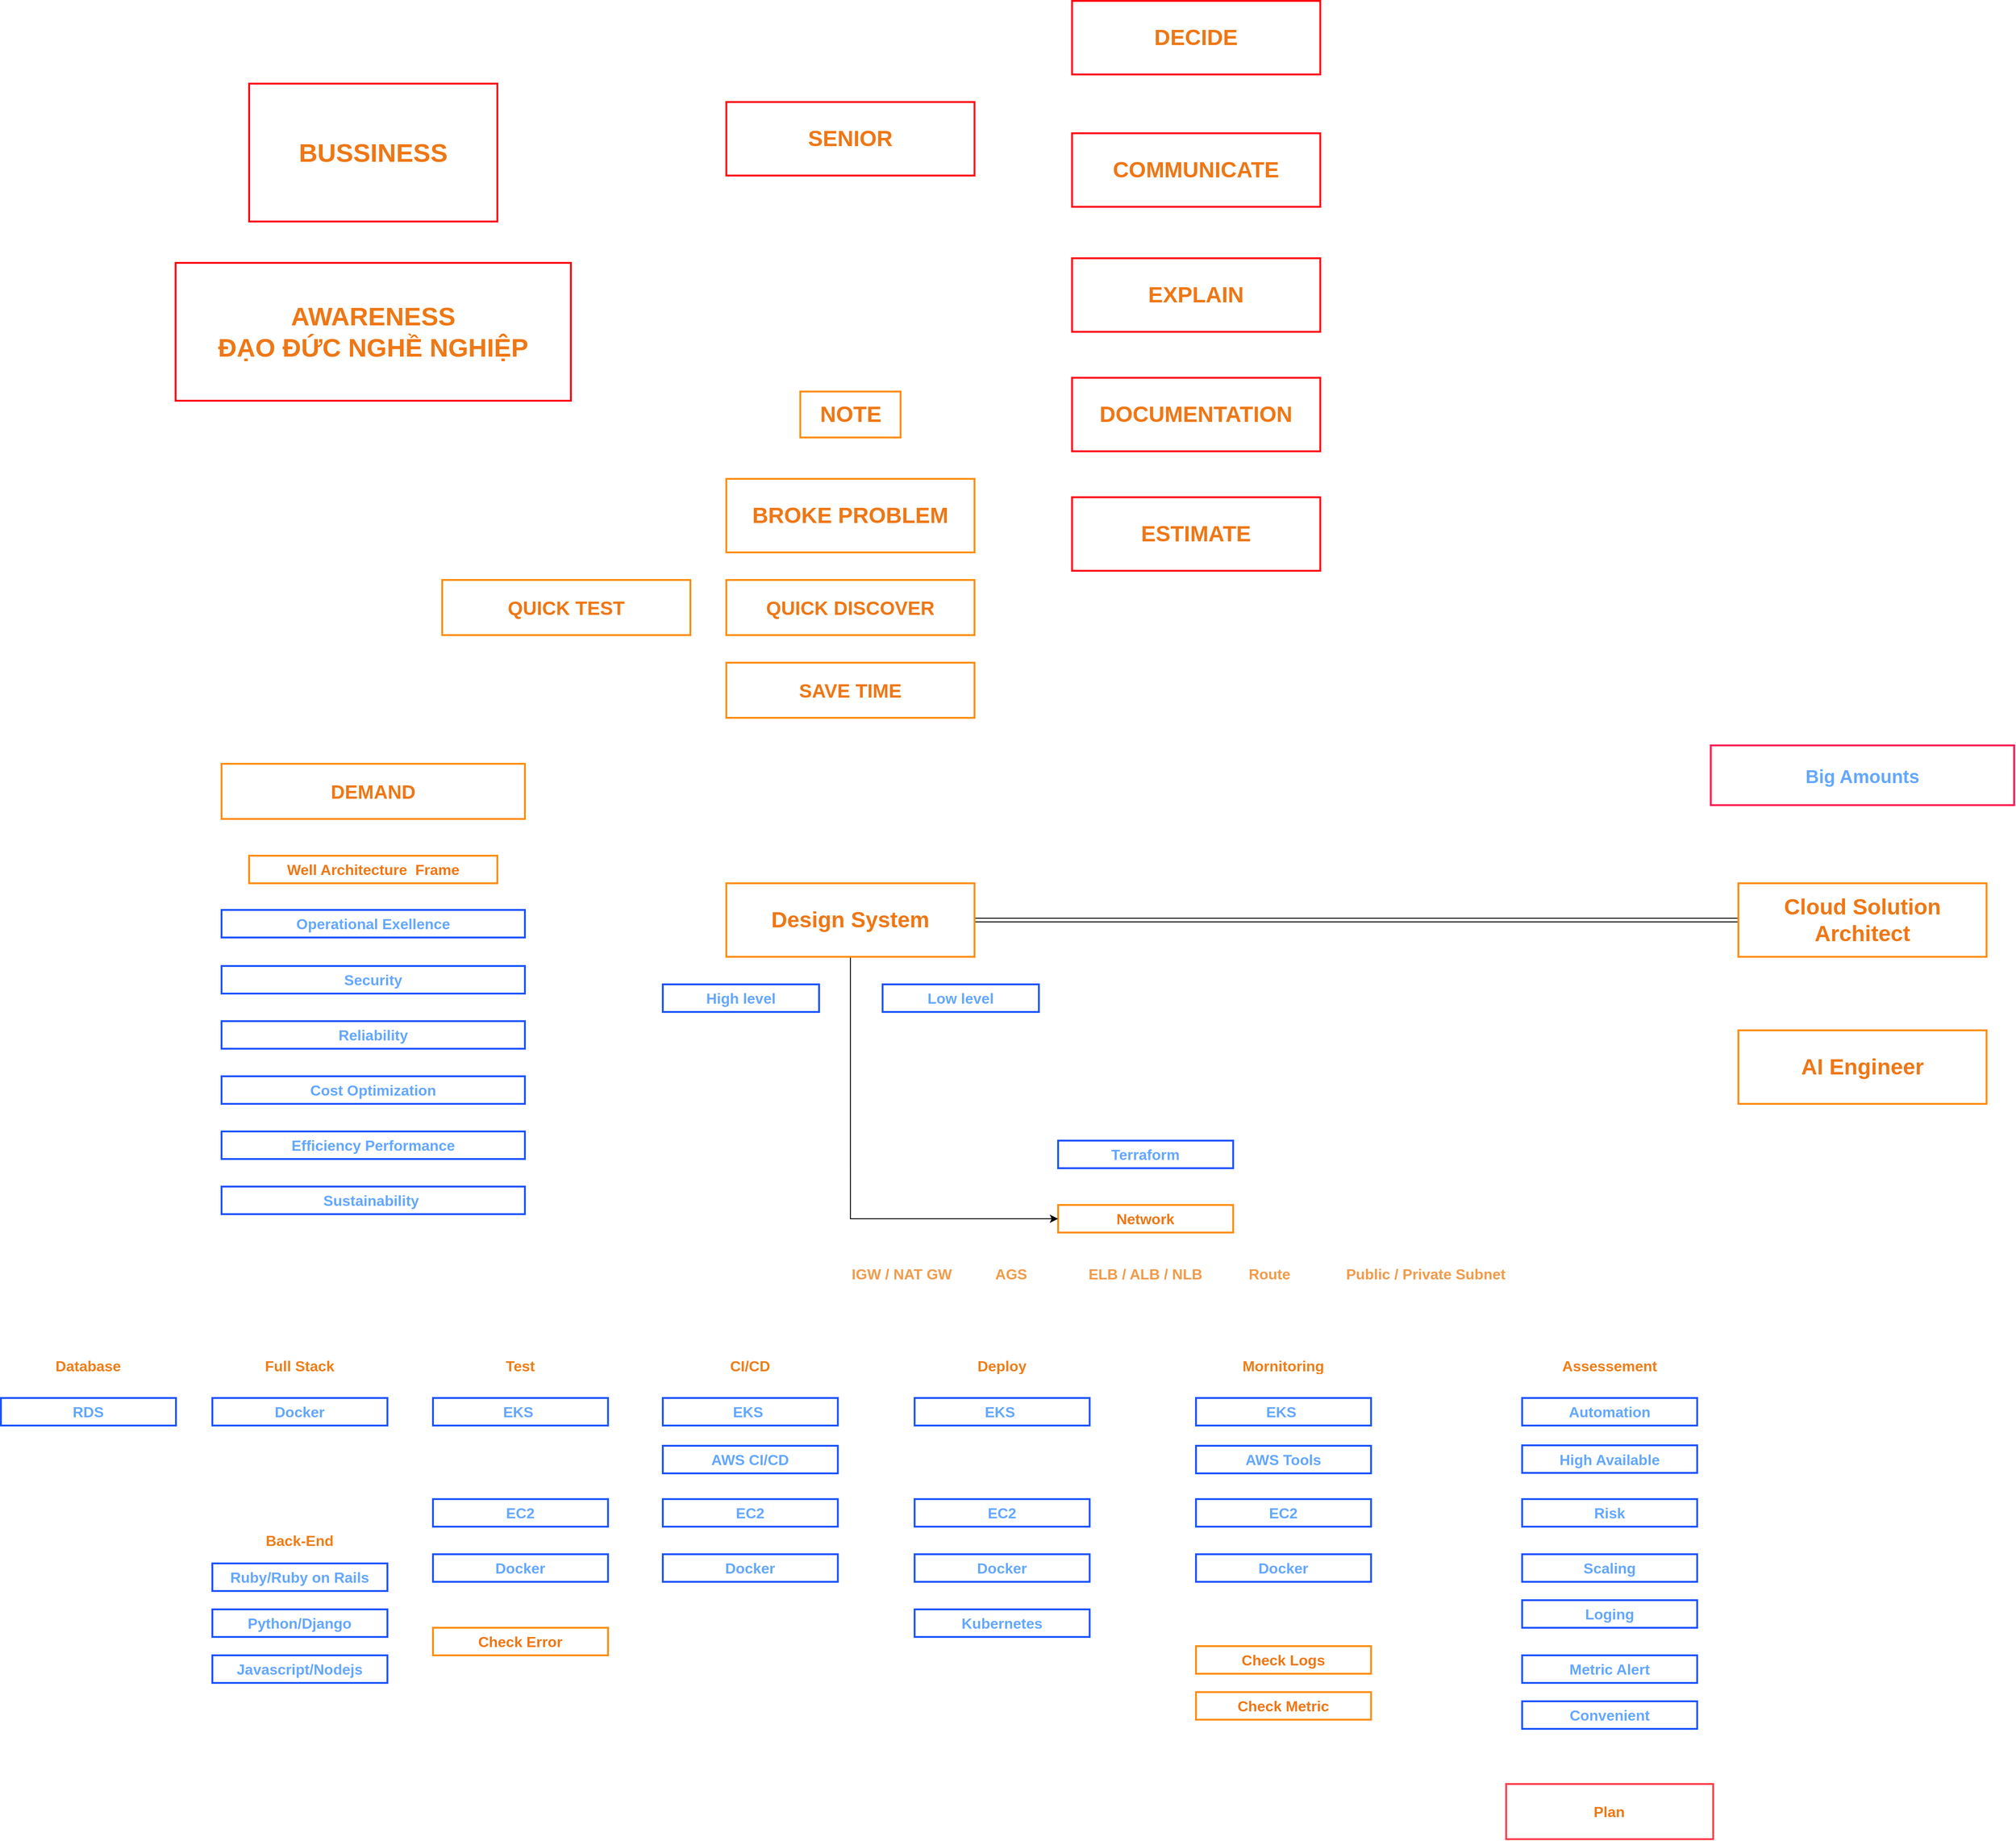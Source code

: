<mxfile version="24.7.17" pages="2">
  <diagram name="Trang-1" id="ujEET1riT07Mne3FGxFI">
    <mxGraphModel dx="6007" dy="4329" grid="1" gridSize="10" guides="1" tooltips="1" connect="1" arrows="1" fold="1" page="1" pageScale="1" pageWidth="827" pageHeight="583" math="0" shadow="0">
      <root>
        <mxCell id="0" />
        <mxCell id="1" parent="0" />
        <mxCell id="cPMbkRboFeWKnEb1X97w-1" value="EKS&amp;nbsp;" style="text;html=1;strokeColor=#1a53ff;fillColor=none;align=center;verticalAlign=middle;whiteSpace=wrap;rounded=0;fontSize=16;fontStyle=1;fontColor=#64a7ff;strokeWidth=2;" parent="1" vertex="1">
          <mxGeometry x="203.89" y="210" width="190.41" height="30" as="geometry" />
        </mxCell>
        <mxCell id="cPMbkRboFeWKnEb1X97w-2" value="Deploy" style="text;html=1;strokeColor=none;fillColor=none;align=center;verticalAlign=middle;whiteSpace=wrap;rounded=0;fontSize=16;fontStyle=1;fontColor=#ed7100;opacity=80;textOpacity=90;" parent="1" vertex="1">
          <mxGeometry x="259.09" y="160" width="80" height="30" as="geometry" />
        </mxCell>
        <mxCell id="cPMbkRboFeWKnEb1X97w-4" value="EC2" style="text;html=1;strokeColor=#1a53ff;fillColor=none;align=center;verticalAlign=middle;whiteSpace=wrap;rounded=0;fontSize=16;fontStyle=1;fontColor=#64a7ff;strokeWidth=2;" parent="1" vertex="1">
          <mxGeometry x="203.89" y="320" width="190.41" height="30" as="geometry" />
        </mxCell>
        <mxCell id="cPMbkRboFeWKnEb1X97w-5" value="Kubernetes" style="text;html=1;strokeColor=#1a53ff;fillColor=none;align=center;verticalAlign=middle;whiteSpace=wrap;rounded=0;fontSize=16;fontStyle=1;fontColor=#64a7ff;strokeWidth=2;" parent="1" vertex="1">
          <mxGeometry x="203.89" y="440" width="190.41" height="30" as="geometry" />
        </mxCell>
        <mxCell id="cPMbkRboFeWKnEb1X97w-6" value="Docker" style="text;html=1;strokeColor=#1a53ff;fillColor=none;align=center;verticalAlign=middle;whiteSpace=wrap;rounded=0;fontSize=16;fontStyle=1;fontColor=#64a7ff;strokeWidth=2;" parent="1" vertex="1">
          <mxGeometry x="203.89" y="380" width="190.41" height="30" as="geometry" />
        </mxCell>
        <mxCell id="cPMbkRboFeWKnEb1X97w-8" value="Terraform" style="text;html=1;strokeColor=#1a53ff;fillColor=none;align=center;verticalAlign=middle;whiteSpace=wrap;rounded=0;fontSize=16;fontStyle=1;fontColor=#64a7ff;strokeWidth=2;" parent="1" vertex="1">
          <mxGeometry x="360" y="-70" width="190.41" height="30" as="geometry" />
        </mxCell>
        <mxCell id="cPMbkRboFeWKnEb1X97w-9" value="EKS&amp;nbsp;" style="text;html=1;strokeColor=#1a53ff;fillColor=none;align=center;verticalAlign=middle;whiteSpace=wrap;rounded=0;fontSize=16;fontStyle=1;fontColor=#64a7ff;strokeWidth=2;" parent="1" vertex="1">
          <mxGeometry x="510" y="210" width="190.41" height="30" as="geometry" />
        </mxCell>
        <mxCell id="cPMbkRboFeWKnEb1X97w-10" value="Mornitoring" style="text;html=1;strokeColor=none;fillColor=none;align=center;verticalAlign=middle;whiteSpace=wrap;rounded=0;fontSize=16;fontStyle=1;fontColor=#ed7100;opacity=80;textOpacity=90;" parent="1" vertex="1">
          <mxGeometry x="565.2" y="160" width="80" height="30" as="geometry" />
        </mxCell>
        <mxCell id="cPMbkRboFeWKnEb1X97w-11" value="EC2" style="text;html=1;strokeColor=#1a53ff;fillColor=none;align=center;verticalAlign=middle;whiteSpace=wrap;rounded=0;fontSize=16;fontStyle=1;fontColor=#64a7ff;strokeWidth=2;" parent="1" vertex="1">
          <mxGeometry x="509.99" y="320" width="190.41" height="30" as="geometry" />
        </mxCell>
        <mxCell id="cPMbkRboFeWKnEb1X97w-12" value="AWS Tools" style="text;html=1;strokeColor=#1a53ff;fillColor=none;align=center;verticalAlign=middle;whiteSpace=wrap;rounded=0;fontSize=16;fontStyle=1;fontColor=#64a7ff;strokeWidth=2;" parent="1" vertex="1">
          <mxGeometry x="510" y="262" width="190.41" height="30" as="geometry" />
        </mxCell>
        <mxCell id="cPMbkRboFeWKnEb1X97w-13" value="Docker" style="text;html=1;strokeColor=#1a53ff;fillColor=none;align=center;verticalAlign=middle;whiteSpace=wrap;rounded=0;fontSize=16;fontStyle=1;fontColor=#64a7ff;strokeWidth=2;" parent="1" vertex="1">
          <mxGeometry x="510" y="380" width="190.41" height="30" as="geometry" />
        </mxCell>
        <mxCell id="cPMbkRboFeWKnEb1X97w-14" value="EKS&amp;nbsp;" style="text;html=1;strokeColor=#1a53ff;fillColor=none;align=center;verticalAlign=middle;whiteSpace=wrap;rounded=0;fontSize=16;fontStyle=1;fontColor=#64a7ff;strokeWidth=2;" parent="1" vertex="1">
          <mxGeometry x="-70" y="210" width="190.41" height="30" as="geometry" />
        </mxCell>
        <mxCell id="cPMbkRboFeWKnEb1X97w-15" value="CI/CD" style="text;html=1;strokeColor=none;fillColor=none;align=center;verticalAlign=middle;whiteSpace=wrap;rounded=0;fontSize=16;fontStyle=1;fontColor=#ed7100;opacity=80;textOpacity=90;" parent="1" vertex="1">
          <mxGeometry x="-14.8" y="160" width="80" height="30" as="geometry" />
        </mxCell>
        <mxCell id="cPMbkRboFeWKnEb1X97w-16" value="EC2" style="text;html=1;strokeColor=#1a53ff;fillColor=none;align=center;verticalAlign=middle;whiteSpace=wrap;rounded=0;fontSize=16;fontStyle=1;fontColor=#64a7ff;strokeWidth=2;" parent="1" vertex="1">
          <mxGeometry x="-70.01" y="320" width="190.41" height="30" as="geometry" />
        </mxCell>
        <mxCell id="cPMbkRboFeWKnEb1X97w-17" value="AWS CI/CD" style="text;html=1;strokeColor=#1a53ff;fillColor=none;align=center;verticalAlign=middle;whiteSpace=wrap;rounded=0;fontSize=16;fontStyle=1;fontColor=#64a7ff;strokeWidth=2;" parent="1" vertex="1">
          <mxGeometry x="-70.01" y="262" width="190.41" height="30" as="geometry" />
        </mxCell>
        <mxCell id="cPMbkRboFeWKnEb1X97w-18" value="Docker" style="text;html=1;strokeColor=#1a53ff;fillColor=none;align=center;verticalAlign=middle;whiteSpace=wrap;rounded=0;fontSize=16;fontStyle=1;fontColor=#64a7ff;strokeWidth=2;" parent="1" vertex="1">
          <mxGeometry x="-70" y="380" width="190.41" height="30" as="geometry" />
        </mxCell>
        <mxCell id="-tKb0X7vPReTpXO9XSrU-1" value="Docker" style="text;html=1;strokeColor=#1a53ff;fillColor=none;align=center;verticalAlign=middle;whiteSpace=wrap;rounded=0;fontSize=16;fontStyle=1;fontColor=#64a7ff;strokeWidth=2;" parent="1" vertex="1">
          <mxGeometry x="-560" y="210" width="190.41" height="30" as="geometry" />
        </mxCell>
        <mxCell id="-tKb0X7vPReTpXO9XSrU-2" value="Full Stack" style="text;html=1;strokeColor=none;fillColor=none;align=center;verticalAlign=middle;whiteSpace=wrap;rounded=0;fontSize=16;fontStyle=1;fontColor=#ed7100;opacity=80;textOpacity=90;" parent="1" vertex="1">
          <mxGeometry x="-504.8" y="160" width="80" height="30" as="geometry" />
        </mxCell>
        <mxCell id="-tKb0X7vPReTpXO9XSrU-3" value="Database" style="text;html=1;strokeColor=none;fillColor=none;align=center;verticalAlign=middle;whiteSpace=wrap;rounded=0;fontSize=16;fontStyle=1;fontColor=#ed7100;opacity=80;textOpacity=90;" parent="1" vertex="1">
          <mxGeometry x="-734.8" y="160" width="80" height="30" as="geometry" />
        </mxCell>
        <mxCell id="-tKb0X7vPReTpXO9XSrU-4" value="Network" style="text;html=1;strokeColor=#ff8d0a;fillColor=none;align=center;verticalAlign=middle;whiteSpace=wrap;rounded=0;fontSize=16;fontStyle=1;fontColor=#ef7715;strokeWidth=2;" parent="1" vertex="1">
          <mxGeometry x="360" width="190.41" height="30" as="geometry" />
        </mxCell>
        <mxCell id="-tKb0X7vPReTpXO9XSrU-5" value="AGS" style="text;html=1;strokeColor=none;fillColor=none;align=center;verticalAlign=middle;whiteSpace=wrap;rounded=0;fontSize=16;fontStyle=1;fontColor=#ed7100;opacity=50;textOpacity=70;" parent="1" vertex="1">
          <mxGeometry x="269.09" y="60" width="80" height="30" as="geometry" />
        </mxCell>
        <mxCell id="-tKb0X7vPReTpXO9XSrU-6" value="ELB / ALB / NLB" style="text;html=1;strokeColor=none;fillColor=none;align=center;verticalAlign=middle;whiteSpace=wrap;rounded=0;fontSize=16;fontStyle=1;fontColor=#ed7100;opacity=50;textOpacity=70;" parent="1" vertex="1">
          <mxGeometry x="385.21" y="60" width="140" height="30" as="geometry" />
        </mxCell>
        <mxCell id="-tKb0X7vPReTpXO9XSrU-7" value="Route" style="text;html=1;strokeColor=none;fillColor=none;align=center;verticalAlign=middle;whiteSpace=wrap;rounded=0;fontSize=16;fontStyle=1;fontColor=#ed7100;opacity=50;textOpacity=70;" parent="1" vertex="1">
          <mxGeometry x="550.41" y="60" width="80" height="30" as="geometry" />
        </mxCell>
        <mxCell id="-tKb0X7vPReTpXO9XSrU-8" value="Public / Private Subnet" style="text;html=1;strokeColor=none;fillColor=none;align=center;verticalAlign=middle;whiteSpace=wrap;rounded=0;fontSize=16;fontStyle=1;fontColor=#ed7100;opacity=50;textOpacity=70;" parent="1" vertex="1">
          <mxGeometry x="670" y="60" width="180" height="30" as="geometry" />
        </mxCell>
        <mxCell id="-tKb0X7vPReTpXO9XSrU-9" value="IGW / NAT GW" style="text;html=1;strokeColor=none;fillColor=none;align=center;verticalAlign=middle;whiteSpace=wrap;rounded=0;fontSize=16;fontStyle=1;fontColor=#ed7100;opacity=50;textOpacity=70;" parent="1" vertex="1">
          <mxGeometry x="130" y="60" width="120" height="30" as="geometry" />
        </mxCell>
        <mxCell id="-tKb0X7vPReTpXO9XSrU-10" value="RDS" style="text;html=1;strokeColor=#1a53ff;fillColor=none;align=center;verticalAlign=middle;whiteSpace=wrap;rounded=0;fontSize=16;fontStyle=1;fontColor=#64a7ff;strokeWidth=2;" parent="1" vertex="1">
          <mxGeometry x="-790" y="210" width="190.41" height="30" as="geometry" />
        </mxCell>
        <mxCell id="-tKb0X7vPReTpXO9XSrU-13" value="Well Architecture&amp;nbsp; Frame" style="text;html=1;strokeColor=#ff8d0a;fillColor=none;align=center;verticalAlign=middle;whiteSpace=wrap;rounded=0;fontSize=16;fontStyle=1;fontColor=#ef7715;strokeWidth=2;" parent="1" vertex="1">
          <mxGeometry x="-520" y="-380" width="270" height="30" as="geometry" />
        </mxCell>
        <mxCell id="-tKb0X7vPReTpXO9XSrU-14" value="Operational Exellence" style="text;html=1;strokeColor=#1a53ff;fillColor=none;align=center;verticalAlign=middle;whiteSpace=wrap;rounded=0;fontSize=16;fontStyle=1;fontColor=#64a7ff;strokeWidth=2;" parent="1" vertex="1">
          <mxGeometry x="-550" y="-321" width="330" height="30" as="geometry" />
        </mxCell>
        <mxCell id="-tKb0X7vPReTpXO9XSrU-16" value="Security" style="text;html=1;strokeColor=#1a53ff;fillColor=none;align=center;verticalAlign=middle;whiteSpace=wrap;rounded=0;fontSize=16;fontStyle=1;fontColor=#64a7ff;strokeWidth=2;" parent="1" vertex="1">
          <mxGeometry x="-550" y="-260" width="330" height="30" as="geometry" />
        </mxCell>
        <mxCell id="-tKb0X7vPReTpXO9XSrU-17" value="Reliability" style="text;html=1;strokeColor=#1a53ff;fillColor=none;align=center;verticalAlign=middle;whiteSpace=wrap;rounded=0;fontSize=16;fontStyle=1;fontColor=#64a7ff;strokeWidth=2;" parent="1" vertex="1">
          <mxGeometry x="-550" y="-200" width="330" height="30" as="geometry" />
        </mxCell>
        <mxCell id="-tKb0X7vPReTpXO9XSrU-18" value="Cost Optimization" style="text;html=1;strokeColor=#1a53ff;fillColor=none;align=center;verticalAlign=middle;whiteSpace=wrap;rounded=0;fontSize=16;fontStyle=1;fontColor=#64a7ff;strokeWidth=2;" parent="1" vertex="1">
          <mxGeometry x="-550" y="-140" width="330" height="30" as="geometry" />
        </mxCell>
        <mxCell id="-tKb0X7vPReTpXO9XSrU-19" value="Efficiency Performance" style="text;html=1;strokeColor=#1a53ff;fillColor=none;align=center;verticalAlign=middle;whiteSpace=wrap;rounded=0;fontSize=16;fontStyle=1;fontColor=#64a7ff;strokeWidth=2;" parent="1" vertex="1">
          <mxGeometry x="-550" y="-80" width="330" height="30" as="geometry" />
        </mxCell>
        <mxCell id="-tKb0X7vPReTpXO9XSrU-20" value="Sustainability&amp;nbsp;" style="text;html=1;strokeColor=#1a53ff;fillColor=none;align=center;verticalAlign=middle;whiteSpace=wrap;rounded=0;fontSize=16;fontStyle=1;fontColor=#64a7ff;strokeWidth=2;" parent="1" vertex="1">
          <mxGeometry x="-550" y="-20" width="330" height="30" as="geometry" />
        </mxCell>
        <mxCell id="-tKb0X7vPReTpXO9XSrU-23" style="edgeStyle=orthogonalEdgeStyle;rounded=0;orthogonalLoop=1;jettySize=auto;html=1;exitX=0.5;exitY=1;exitDx=0;exitDy=0;entryX=0;entryY=0.5;entryDx=0;entryDy=0;" parent="1" source="-tKb0X7vPReTpXO9XSrU-21" target="-tKb0X7vPReTpXO9XSrU-4" edge="1">
          <mxGeometry relative="1" as="geometry" />
        </mxCell>
        <mxCell id="AHxGHxpkZG729FD5Jr13-1" style="edgeStyle=orthogonalEdgeStyle;rounded=0;orthogonalLoop=1;jettySize=auto;html=1;entryX=0;entryY=0.5;entryDx=0;entryDy=0;shape=link;" parent="1" source="-tKb0X7vPReTpXO9XSrU-21" target="VqSbP30gdeHqLsABzozv-1" edge="1">
          <mxGeometry relative="1" as="geometry" />
        </mxCell>
        <mxCell id="-tKb0X7vPReTpXO9XSrU-21" value="&lt;font style=&quot;font-size: 24px;&quot;&gt;Design System&lt;/font&gt;" style="text;html=1;strokeColor=#ff8d0a;fillColor=none;align=center;verticalAlign=middle;whiteSpace=wrap;rounded=0;fontSize=16;fontStyle=1;fontColor=#ef7715;strokeWidth=2;" parent="1" vertex="1">
          <mxGeometry x="-0.91" y="-350" width="270" height="80" as="geometry" />
        </mxCell>
        <mxCell id="-tKb0X7vPReTpXO9XSrU-24" value="High level" style="text;html=1;strokeColor=#1a53ff;fillColor=none;align=center;verticalAlign=middle;whiteSpace=wrap;rounded=0;fontSize=16;fontStyle=1;fontColor=#64a7ff;strokeWidth=2;" parent="1" vertex="1">
          <mxGeometry x="-70.01" y="-240" width="170" height="30" as="geometry" />
        </mxCell>
        <mxCell id="-tKb0X7vPReTpXO9XSrU-25" value="Low level" style="text;html=1;strokeColor=#1a53ff;fillColor=none;align=center;verticalAlign=middle;whiteSpace=wrap;rounded=0;fontSize=16;fontStyle=1;fontColor=#64a7ff;strokeWidth=2;" parent="1" vertex="1">
          <mxGeometry x="169.09" y="-240" width="170" height="30" as="geometry" />
        </mxCell>
        <mxCell id="VJEER4OFfLnJNh75TgYW-2" value="Test" style="text;html=1;strokeColor=none;fillColor=none;align=center;verticalAlign=middle;whiteSpace=wrap;rounded=0;fontSize=16;fontStyle=1;fontColor=#ed7100;opacity=80;textOpacity=90;" parent="1" vertex="1">
          <mxGeometry x="-264.8" y="160" width="80" height="30" as="geometry" />
        </mxCell>
        <mxCell id="VJEER4OFfLnJNh75TgYW-3" value="EKS&amp;nbsp;" style="text;html=1;strokeColor=#1a53ff;fillColor=none;align=center;verticalAlign=middle;whiteSpace=wrap;rounded=0;fontSize=16;fontStyle=1;fontColor=#64a7ff;strokeWidth=2;" parent="1" vertex="1">
          <mxGeometry x="-320" y="210" width="190.41" height="30" as="geometry" />
        </mxCell>
        <mxCell id="VJEER4OFfLnJNh75TgYW-4" value="EC2" style="text;html=1;strokeColor=#1a53ff;fillColor=none;align=center;verticalAlign=middle;whiteSpace=wrap;rounded=0;fontSize=16;fontStyle=1;fontColor=#64a7ff;strokeWidth=2;" parent="1" vertex="1">
          <mxGeometry x="-320.01" y="320" width="190.41" height="30" as="geometry" />
        </mxCell>
        <mxCell id="VJEER4OFfLnJNh75TgYW-6" value="Docker" style="text;html=1;strokeColor=#1a53ff;fillColor=none;align=center;verticalAlign=middle;whiteSpace=wrap;rounded=0;fontSize=16;fontStyle=1;fontColor=#64a7ff;strokeWidth=2;" parent="1" vertex="1">
          <mxGeometry x="-320" y="380" width="190.41" height="30" as="geometry" />
        </mxCell>
        <mxCell id="_DJAbIojodz0pSCEuxrS-1" value="&lt;span style=&quot;font-size: 24px;&quot;&gt;BROKE PROBLEM&lt;/span&gt;" style="text;html=1;strokeColor=#ff8d0a;fillColor=none;align=center;verticalAlign=middle;whiteSpace=wrap;rounded=0;fontSize=16;fontStyle=1;fontColor=#ef7715;strokeWidth=2;" parent="1" vertex="1">
          <mxGeometry x="-0.91" y="-790" width="270" height="80" as="geometry" />
        </mxCell>
        <mxCell id="_DJAbIojodz0pSCEuxrS-2" value="QUICK DISCOVER" style="text;html=1;strokeColor=#ff8d0a;fillColor=none;align=center;verticalAlign=middle;whiteSpace=wrap;rounded=0;fontSize=21;fontStyle=1;fontColor=#ef7715;strokeWidth=2;" parent="1" vertex="1">
          <mxGeometry x="-0.91" y="-680" width="270" height="60" as="geometry" />
        </mxCell>
        <mxCell id="rnrWlKSzuoKKv4Rg9jxv-1" value="DEMAND" style="text;html=1;strokeColor=#ff8d0a;fillColor=none;align=center;verticalAlign=middle;whiteSpace=wrap;rounded=0;fontSize=21;fontStyle=1;fontColor=#ef7715;strokeWidth=2;" parent="1" vertex="1">
          <mxGeometry x="-550" y="-480" width="330" height="60" as="geometry" />
        </mxCell>
        <mxCell id="VqSbP30gdeHqLsABzozv-1" value="&lt;font style=&quot;font-size: 24px;&quot;&gt;Cloud Solution Architect&lt;/font&gt;" style="text;html=1;strokeColor=#ff8d0a;fillColor=none;align=center;verticalAlign=middle;whiteSpace=wrap;rounded=0;fontSize=16;fontStyle=1;fontColor=#ef7715;strokeWidth=2;" parent="1" vertex="1">
          <mxGeometry x="1100" y="-350" width="270" height="80" as="geometry" />
        </mxCell>
        <mxCell id="VqSbP30gdeHqLsABzozv-3" value="SAVE TIME" style="text;html=1;strokeColor=#ff8d0a;fillColor=none;align=center;verticalAlign=middle;whiteSpace=wrap;rounded=0;fontSize=21;fontStyle=1;fontColor=#ef7715;strokeWidth=2;" parent="1" vertex="1">
          <mxGeometry x="-0.9" y="-590" width="270" height="60" as="geometry" />
        </mxCell>
        <mxCell id="hmmZ-md2p80IemaL2Qtf-1" value="Ruby/Ruby on Rails&lt;span style=&quot;color: rgba(0, 0, 0, 0); font-family: monospace; font-size: 0px; font-weight: 400; text-align: start; text-wrap: nowrap;&quot;&gt;%3CmxGraphModel%3E%3Croot%3E%3CmxCell%20id%3D%220%22%2F%3E%3CmxCell%20id%3D%221%22%20parent%3D%220%22%2F%3E%3CmxCell%20id%3D%222%22%20value%3D%22Docker%22%20style%3D%22text%3Bhtml%3D1%3BstrokeColor%3D%231a53ff%3BfillColor%3Dnone%3Balign%3Dcenter%3BverticalAlign%3Dmiddle%3BwhiteSpace%3Dwrap%3Brounded%3D0%3BfontSize%3D16%3BfontStyle%3D1%3BfontColor%3D%2364a7ff%3BstrokeWidth%3D2%3B%22%20vertex%3D%221%22%20parent%3D%221%22%3E%3CmxGeometry%20x%3D%22-560%22%20y%3D%22210%22%20width%3D%22190.41%22%20height%3D%2230%22%20as%3D%22geometry%22%2F%3E%3C%2FmxCell%3E%3C%2Froot%3E%3C%2FmxGraphModel%3E&lt;/span&gt;" style="text;html=1;strokeColor=#1a53ff;fillColor=none;align=center;verticalAlign=middle;whiteSpace=wrap;rounded=0;fontSize=16;fontStyle=1;fontColor=#64a7ff;strokeWidth=2;" parent="1" vertex="1">
          <mxGeometry x="-560" y="390" width="190.41" height="30" as="geometry" />
        </mxCell>
        <mxCell id="hmmZ-md2p80IemaL2Qtf-2" value="Python/Django" style="text;html=1;strokeColor=#1a53ff;fillColor=none;align=center;verticalAlign=middle;whiteSpace=wrap;rounded=0;fontSize=16;fontStyle=1;fontColor=#64a7ff;strokeWidth=2;" parent="1" vertex="1">
          <mxGeometry x="-560" y="440" width="190.41" height="30" as="geometry" />
        </mxCell>
        <mxCell id="hmmZ-md2p80IemaL2Qtf-3" value="Javascript/Nodejs" style="text;html=1;strokeColor=#1a53ff;fillColor=none;align=center;verticalAlign=middle;whiteSpace=wrap;rounded=0;fontSize=16;fontStyle=1;fontColor=#64a7ff;strokeWidth=2;" parent="1" vertex="1">
          <mxGeometry x="-560" y="490" width="190.41" height="30" as="geometry" />
        </mxCell>
        <mxCell id="hmmZ-md2p80IemaL2Qtf-4" value="Back-End" style="text;html=1;strokeColor=none;fillColor=none;align=center;verticalAlign=middle;whiteSpace=wrap;rounded=0;fontSize=16;fontStyle=1;fontColor=#ed7100;opacity=80;textOpacity=90;" parent="1" vertex="1">
          <mxGeometry x="-504.8" y="350" width="80" height="30" as="geometry" />
        </mxCell>
        <mxCell id="CieUn2j9MuOwByOzaxfd-1" value="&lt;span style=&quot;font-size: 24px;&quot;&gt;SENIOR&lt;/span&gt;" style="text;html=1;strokeColor=#FF0011;fillColor=none;align=center;verticalAlign=middle;whiteSpace=wrap;rounded=0;fontSize=16;fontStyle=1;fontColor=#ef7715;strokeWidth=2;" parent="1" vertex="1">
          <mxGeometry x="-0.9" y="-1200" width="270" height="80" as="geometry" />
        </mxCell>
        <mxCell id="CieUn2j9MuOwByOzaxfd-2" value="&lt;span style=&quot;font-size: 24px;&quot;&gt;DECIDE&lt;/span&gt;" style="text;html=1;strokeColor=#FF0011;fillColor=none;align=center;verticalAlign=middle;whiteSpace=wrap;rounded=0;fontSize=16;fontStyle=1;fontColor=#ef7715;strokeWidth=2;" parent="1" vertex="1">
          <mxGeometry x="375.2" y="-1310" width="270" height="80" as="geometry" />
        </mxCell>
        <mxCell id="CieUn2j9MuOwByOzaxfd-3" value="&lt;span style=&quot;font-size: 24px;&quot;&gt;COMMUNICATE&lt;/span&gt;" style="text;html=1;strokeColor=#FF0011;fillColor=none;align=center;verticalAlign=middle;whiteSpace=wrap;rounded=0;fontSize=16;fontStyle=1;fontColor=#ef7715;strokeWidth=2;" parent="1" vertex="1">
          <mxGeometry x="375.2" y="-1166" width="270" height="80" as="geometry" />
        </mxCell>
        <mxCell id="CieUn2j9MuOwByOzaxfd-4" value="&lt;span style=&quot;font-size: 24px;&quot;&gt;EXPLAIN&lt;/span&gt;" style="text;html=1;strokeColor=#FF0011;fillColor=none;align=center;verticalAlign=middle;whiteSpace=wrap;rounded=0;fontSize=16;fontStyle=1;fontColor=#ef7715;strokeWidth=2;" parent="1" vertex="1">
          <mxGeometry x="375.2" y="-1030" width="270" height="80" as="geometry" />
        </mxCell>
        <mxCell id="4g-upzfsBoQSluLP9EnY-1" value="&lt;span style=&quot;font-size: 28px;&quot;&gt;BUSSINESS&lt;/span&gt;" style="text;html=1;strokeColor=#FF0011;fillColor=none;align=center;verticalAlign=middle;whiteSpace=wrap;rounded=0;fontSize=16;fontStyle=1;fontColor=#ef7715;strokeWidth=2;" parent="1" vertex="1">
          <mxGeometry x="-520" y="-1220" width="270" height="150" as="geometry" />
        </mxCell>
        <mxCell id="4g-upzfsBoQSluLP9EnY-2" value="&lt;span style=&quot;font-size: 24px;&quot;&gt;DOCUMENTATION&lt;/span&gt;" style="text;html=1;strokeColor=#FF0011;fillColor=none;align=center;verticalAlign=middle;whiteSpace=wrap;rounded=0;fontSize=16;fontStyle=1;fontColor=#ef7715;strokeWidth=2;" parent="1" vertex="1">
          <mxGeometry x="375.2" y="-900" width="270" height="80" as="geometry" />
        </mxCell>
        <mxCell id="4g-upzfsBoQSluLP9EnY-3" value="&lt;span style=&quot;font-size: 24px;&quot;&gt;AI Engineer&lt;/span&gt;" style="text;html=1;strokeColor=#ff8d0a;fillColor=none;align=center;verticalAlign=middle;whiteSpace=wrap;rounded=0;fontSize=16;fontStyle=1;fontColor=#ef7715;strokeWidth=2;" parent="1" vertex="1">
          <mxGeometry x="1100" y="-190" width="270" height="80" as="geometry" />
        </mxCell>
        <mxCell id="qi1XNa2taDHu1fNkGAk2-1" value="&lt;span style=&quot;font-size: 24px;&quot;&gt;ESTIMATE&lt;/span&gt;" style="text;html=1;strokeColor=#FF0011;fillColor=none;align=center;verticalAlign=middle;whiteSpace=wrap;rounded=0;fontSize=16;fontStyle=1;fontColor=#ef7715;strokeWidth=2;" parent="1" vertex="1">
          <mxGeometry x="375.2" y="-770" width="270" height="80" as="geometry" />
        </mxCell>
        <mxCell id="4dDg5o5YlyH3D9cVlC7b-1" value="Check Logs" style="text;html=1;strokeColor=#ff8d0a;fillColor=none;align=center;verticalAlign=middle;whiteSpace=wrap;rounded=0;fontSize=16;fontStyle=1;fontColor=#ef7715;strokeWidth=2;" parent="1" vertex="1">
          <mxGeometry x="509.99" y="480" width="190.41" height="30" as="geometry" />
        </mxCell>
        <mxCell id="4dDg5o5YlyH3D9cVlC7b-2" value="Check Metric" style="text;html=1;strokeColor=#ff8d0a;fillColor=none;align=center;verticalAlign=middle;whiteSpace=wrap;rounded=0;fontSize=16;fontStyle=1;fontColor=#ef7715;strokeWidth=2;" parent="1" vertex="1">
          <mxGeometry x="510" y="530" width="190.41" height="30" as="geometry" />
        </mxCell>
        <mxCell id="4dDg5o5YlyH3D9cVlC7b-3" value="Check Error" style="text;html=1;strokeColor=#ff8d0a;fillColor=none;align=center;verticalAlign=middle;whiteSpace=wrap;rounded=0;fontSize=16;fontStyle=1;fontColor=#ef7715;strokeWidth=2;" parent="1" vertex="1">
          <mxGeometry x="-320.01" y="460" width="190.41" height="30" as="geometry" />
        </mxCell>
        <mxCell id="0ZU1zF_1MFRTYMkna4UZ-1" value="Big Amounts" style="text;html=1;strokeColor=#FF1453;fillColor=none;align=center;verticalAlign=middle;whiteSpace=wrap;rounded=0;fontSize=20;fontStyle=1;fontColor=#64a7ff;strokeWidth=2;" parent="1" vertex="1">
          <mxGeometry x="1070" y="-500" width="330" height="65" as="geometry" />
        </mxCell>
        <mxCell id="tjQwItsupdHpOHDoVjFv-1" value="&lt;span style=&quot;font-size: 28px;&quot;&gt;AWARENESS&lt;/span&gt;&lt;div&gt;&lt;span style=&quot;font-size: 28px;&quot;&gt;ĐẠO ĐỨC NGHỀ NGHIỆP&lt;/span&gt;&lt;/div&gt;" style="text;html=1;strokeColor=#FF0011;fillColor=none;align=center;verticalAlign=middle;whiteSpace=wrap;rounded=0;fontSize=16;fontStyle=1;fontColor=#ef7715;strokeWidth=2;" parent="1" vertex="1">
          <mxGeometry x="-600" y="-1025" width="430" height="150" as="geometry" />
        </mxCell>
        <mxCell id="7dWwLr5CmhXpt39SM9Ui-1" value="Assessement" style="text;html=1;strokeColor=none;fillColor=none;align=center;verticalAlign=middle;whiteSpace=wrap;rounded=0;fontSize=16;fontStyle=1;fontColor=#ed7100;opacity=80;textOpacity=90;" vertex="1" parent="1">
          <mxGeometry x="920" y="160" width="80" height="30" as="geometry" />
        </mxCell>
        <mxCell id="7dWwLr5CmhXpt39SM9Ui-2" value="Automation" style="text;html=1;strokeColor=#1a53ff;fillColor=none;align=center;verticalAlign=middle;whiteSpace=wrap;rounded=0;fontSize=16;fontStyle=1;fontColor=#64a7ff;strokeWidth=2;" vertex="1" parent="1">
          <mxGeometry x="864.79" y="210" width="190.41" height="30" as="geometry" />
        </mxCell>
        <mxCell id="7dWwLr5CmhXpt39SM9Ui-3" value="High Available" style="text;html=1;strokeColor=#1a53ff;fillColor=none;align=center;verticalAlign=middle;whiteSpace=wrap;rounded=0;fontSize=16;fontStyle=1;fontColor=#64a7ff;strokeWidth=2;" vertex="1" parent="1">
          <mxGeometry x="864.79" y="261.5" width="190.41" height="30" as="geometry" />
        </mxCell>
        <mxCell id="7dWwLr5CmhXpt39SM9Ui-5" value="Risk" style="text;html=1;strokeColor=#1a53ff;fillColor=none;align=center;verticalAlign=middle;whiteSpace=wrap;rounded=0;fontSize=16;fontStyle=1;fontColor=#64a7ff;strokeWidth=2;" vertex="1" parent="1">
          <mxGeometry x="864.79" y="320" width="190.41" height="30" as="geometry" />
        </mxCell>
        <mxCell id="7dWwLr5CmhXpt39SM9Ui-6" value="QUICK TEST" style="text;html=1;strokeColor=#ff8d0a;fillColor=none;align=center;verticalAlign=middle;whiteSpace=wrap;rounded=0;fontSize=21;fontStyle=1;fontColor=#ef7715;strokeWidth=2;" vertex="1" parent="1">
          <mxGeometry x="-310" y="-680" width="270" height="60" as="geometry" />
        </mxCell>
        <mxCell id="7dWwLr5CmhXpt39SM9Ui-7" value="&lt;span style=&quot;font-size: 24px;&quot;&gt;NOTE&lt;/span&gt;" style="text;html=1;strokeColor=#ff8d0a;fillColor=none;align=center;verticalAlign=middle;whiteSpace=wrap;rounded=0;fontSize=16;fontStyle=1;fontColor=#ef7715;strokeWidth=2;" vertex="1" parent="1">
          <mxGeometry x="79.56" y="-885" width="109.09" height="50" as="geometry" />
        </mxCell>
        <mxCell id="7dWwLr5CmhXpt39SM9Ui-8" value="Scaling" style="text;html=1;strokeColor=#1a53ff;fillColor=none;align=center;verticalAlign=middle;whiteSpace=wrap;rounded=0;fontSize=16;fontStyle=1;fontColor=#64a7ff;strokeWidth=2;" vertex="1" parent="1">
          <mxGeometry x="864.79" y="380" width="190.41" height="30" as="geometry" />
        </mxCell>
        <mxCell id="7dWwLr5CmhXpt39SM9Ui-10" value="Plan" style="text;html=1;strokeColor=#FF3D4A;fillColor=none;align=center;verticalAlign=middle;whiteSpace=wrap;rounded=0;fontSize=16;fontStyle=1;fontColor=#ef7715;strokeWidth=2;" vertex="1" parent="1">
          <mxGeometry x="847.39" y="630" width="225.21" height="60" as="geometry" />
        </mxCell>
        <mxCell id="7dWwLr5CmhXpt39SM9Ui-11" value="Loging" style="text;html=1;strokeColor=#1a53ff;fillColor=none;align=center;verticalAlign=middle;whiteSpace=wrap;rounded=0;fontSize=16;fontStyle=1;fontColor=#64a7ff;strokeWidth=2;" vertex="1" parent="1">
          <mxGeometry x="864.79" y="430" width="190.41" height="30" as="geometry" />
        </mxCell>
        <mxCell id="7dWwLr5CmhXpt39SM9Ui-12" value="Metric Alert" style="text;html=1;strokeColor=#1a53ff;fillColor=none;align=center;verticalAlign=middle;whiteSpace=wrap;rounded=0;fontSize=16;fontStyle=1;fontColor=#64a7ff;strokeWidth=2;" vertex="1" parent="1">
          <mxGeometry x="864.79" y="490" width="190.41" height="30" as="geometry" />
        </mxCell>
        <mxCell id="7dWwLr5CmhXpt39SM9Ui-13" value="Convenient" style="text;html=1;strokeColor=#1a53ff;fillColor=none;align=center;verticalAlign=middle;whiteSpace=wrap;rounded=0;fontSize=16;fontStyle=1;fontColor=#64a7ff;strokeWidth=2;" vertex="1" parent="1">
          <mxGeometry x="864.79" y="540" width="190.41" height="30" as="geometry" />
        </mxCell>
      </root>
    </mxGraphModel>
  </diagram>
  <diagram id="3_FGpyyhbwwYuc1fviyi" name="Trang-2">
    <mxGraphModel dx="2893" dy="1687" grid="1" gridSize="10" guides="1" tooltips="1" connect="1" arrows="1" fold="1" page="1" pageScale="1" pageWidth="583" pageHeight="827" math="0" shadow="0">
      <root>
        <mxCell id="0" />
        <mxCell id="1" parent="0" />
        <mxCell id="xelkaUk8tfH8t2lGH7X8-1" value="&lt;font style=&quot;font-size: 24px;&quot;&gt;Money Career&lt;/font&gt;" style="text;html=1;strokeColor=#ff8d0a;fillColor=none;align=center;verticalAlign=middle;whiteSpace=wrap;rounded=0;fontSize=16;fontStyle=1;fontColor=#ef7715;strokeWidth=2;" vertex="1" parent="1">
          <mxGeometry x="-130" y="-510" width="270" height="80" as="geometry" />
        </mxCell>
        <mxCell id="xelkaUk8tfH8t2lGH7X8-2" value="Engineer" style="text;html=1;strokeColor=#1a53ff;fillColor=none;align=center;verticalAlign=middle;whiteSpace=wrap;rounded=0;fontSize=16;fontStyle=1;fontColor=#64a7ff;strokeWidth=2;" vertex="1" parent="1">
          <mxGeometry x="-440" y="-550" width="170" height="30" as="geometry" />
        </mxCell>
        <mxCell id="xelkaUk8tfH8t2lGH7X8-37" style="edgeStyle=orthogonalEdgeStyle;rounded=0;orthogonalLoop=1;jettySize=auto;html=1;entryX=0;entryY=0.75;entryDx=0;entryDy=0;" edge="1" parent="1" source="xelkaUk8tfH8t2lGH7X8-3" target="xelkaUk8tfH8t2lGH7X8-29">
          <mxGeometry relative="1" as="geometry">
            <Array as="points">
              <mxPoint x="190" y="-615" />
              <mxPoint x="190" y="13" />
            </Array>
          </mxGeometry>
        </mxCell>
        <mxCell id="xelkaUk8tfH8t2lGH7X8-3" value="Invest" style="text;html=1;strokeColor=#1a53ff;fillColor=none;align=center;verticalAlign=middle;whiteSpace=wrap;rounded=0;fontSize=16;fontStyle=1;fontColor=#64a7ff;strokeWidth=2;" vertex="1" parent="1">
          <mxGeometry x="260" y="-630" width="170" height="30" as="geometry" />
        </mxCell>
        <mxCell id="xelkaUk8tfH8t2lGH7X8-4" value="Bussiness" style="text;html=1;strokeColor=#1a53ff;fillColor=none;align=center;verticalAlign=middle;whiteSpace=wrap;rounded=0;fontSize=16;fontStyle=1;fontColor=#64a7ff;strokeWidth=2;" vertex="1" parent="1">
          <mxGeometry x="260" y="-520" width="170" height="30" as="geometry" />
        </mxCell>
        <mxCell id="xelkaUk8tfH8t2lGH7X8-39" style="edgeStyle=orthogonalEdgeStyle;rounded=0;orthogonalLoop=1;jettySize=auto;html=1;" edge="1" parent="1" source="xelkaUk8tfH8t2lGH7X8-5" target="xelkaUk8tfH8t2lGH7X8-38">
          <mxGeometry relative="1" as="geometry">
            <Array as="points">
              <mxPoint x="240" y="-385" />
              <mxPoint x="240" y="215" />
            </Array>
          </mxGeometry>
        </mxCell>
        <mxCell id="xelkaUk8tfH8t2lGH7X8-5" value="YTB" style="text;html=1;strokeColor=#1a53ff;fillColor=none;align=center;verticalAlign=middle;whiteSpace=wrap;rounded=0;fontSize=16;fontStyle=1;fontColor=#64a7ff;strokeWidth=2;" vertex="1" parent="1">
          <mxGeometry x="260" y="-400" width="170" height="30" as="geometry" />
        </mxCell>
        <mxCell id="xelkaUk8tfH8t2lGH7X8-7" value="Use time to best" style="text;html=1;strokeColor=#1a53ff;fillColor=none;align=center;verticalAlign=middle;whiteSpace=wrap;rounded=0;fontSize=16;fontStyle=1;fontColor=#64a7ff;strokeWidth=2;" vertex="1" parent="1">
          <mxGeometry x="-680" y="-630" width="170" height="30" as="geometry" />
        </mxCell>
        <mxCell id="xelkaUk8tfH8t2lGH7X8-9" value="3 years 22-25 15-7-2027" style="text;html=1;strokeColor=#1a53ff;fillColor=none;align=center;verticalAlign=middle;whiteSpace=wrap;rounded=0;fontSize=16;fontStyle=1;fontColor=#64a7ff;strokeWidth=2;" vertex="1" parent="1">
          <mxGeometry x="-90" y="-590" width="200" height="50" as="geometry" />
        </mxCell>
        <mxCell id="xelkaUk8tfH8t2lGH7X8-10" value="&lt;font color=&quot;#287619&quot;&gt;House Apartment Home&lt;/font&gt;" style="text;html=1;strokeColor=#2bb110;fillColor=none;align=center;verticalAlign=middle;whiteSpace=wrap;rounded=0;fontSize=16;fontStyle=1;fontColor=#48df2a;strokeWidth=2;" vertex="1" parent="1">
          <mxGeometry x="-145" y="-300" width="300" height="30" as="geometry" />
        </mxCell>
        <mxCell id="xelkaUk8tfH8t2lGH7X8-11" value="&lt;font color=&quot;#287619&quot;&gt;Car&lt;/font&gt;" style="text;html=1;strokeColor=#2bb110;fillColor=none;align=center;verticalAlign=middle;whiteSpace=wrap;rounded=0;fontSize=16;fontStyle=1;fontColor=#48df2a;strokeWidth=2;" vertex="1" parent="1">
          <mxGeometry x="-82.5" y="-230" width="165" height="30" as="geometry" />
        </mxCell>
        <mxCell id="xelkaUk8tfH8t2lGH7X8-13" value="&lt;font color=&quot;#287619&quot;&gt;Follow and Update&lt;/font&gt;" style="text;html=1;strokeColor=#2bb110;fillColor=none;align=center;verticalAlign=middle;whiteSpace=wrap;rounded=0;fontSize=16;fontStyle=1;fontColor=#48df2a;strokeWidth=2;" vertex="1" parent="1">
          <mxGeometry x="-140" y="-710" width="300" height="30" as="geometry" />
        </mxCell>
        <mxCell id="xelkaUk8tfH8t2lGH7X8-14" value="Senior" style="text;html=1;strokeColor=#1a53ff;fillColor=none;align=center;verticalAlign=middle;whiteSpace=wrap;rounded=0;fontSize=16;fontStyle=1;fontColor=#64a7ff;strokeWidth=2;" vertex="1" parent="1">
          <mxGeometry x="-790" y="-700" width="170" height="30" as="geometry" />
        </mxCell>
        <mxCell id="xelkaUk8tfH8t2lGH7X8-15" value="4, 12, 16, 20, 25, 30" style="text;html=1;strokeColor=#1a53ff;fillColor=none;align=center;verticalAlign=middle;whiteSpace=wrap;rounded=0;fontSize=16;fontStyle=1;fontColor=#64a7ff;strokeWidth=2;" vertex="1" parent="1">
          <mxGeometry x="-680" y="-760" width="170" height="30" as="geometry" />
        </mxCell>
        <mxCell id="xelkaUk8tfH8t2lGH7X8-17" value="Invest" style="text;html=1;strokeColor=#1a53ff;fillColor=none;align=center;verticalAlign=middle;whiteSpace=wrap;rounded=0;fontSize=16;fontStyle=1;fontColor=#64a7ff;strokeWidth=2;" vertex="1" parent="1">
          <mxGeometry x="730" y="-750" width="170" height="30" as="geometry" />
        </mxCell>
        <mxCell id="xelkaUk8tfH8t2lGH7X8-18" value="&lt;font color=&quot;#287619&quot;&gt;Good Condition&lt;/font&gt;" style="text;html=1;strokeColor=#2bb110;fillColor=none;align=center;verticalAlign=middle;whiteSpace=wrap;rounded=0;fontSize=16;fontStyle=1;fontColor=#48df2a;strokeWidth=2;" vertex="1" parent="1">
          <mxGeometry x="-82.5" y="-370" width="165" height="30" as="geometry" />
        </mxCell>
        <mxCell id="xelkaUk8tfH8t2lGH7X8-19" value="&lt;font color=&quot;#287619&quot;&gt;Activity&lt;/font&gt;" style="text;html=1;strokeColor=#2bb110;fillColor=none;align=center;verticalAlign=middle;whiteSpace=wrap;rounded=0;fontSize=16;fontStyle=1;fontColor=#48df2a;strokeWidth=2;" vertex="1" parent="1">
          <mxGeometry x="-82.5" y="-140" width="165" height="30" as="geometry" />
        </mxCell>
        <mxCell id="xelkaUk8tfH8t2lGH7X8-20" value="&lt;font color=&quot;#287619&quot;&gt;Sell Source Code&lt;/font&gt;" style="text;html=1;strokeColor=#2bb110;fillColor=none;align=center;verticalAlign=middle;whiteSpace=wrap;rounded=0;fontSize=16;fontStyle=1;fontColor=#48df2a;strokeWidth=2;" vertex="1" parent="1">
          <mxGeometry x="520" y="-460" width="165" height="30" as="geometry" />
        </mxCell>
        <mxCell id="xelkaUk8tfH8t2lGH7X8-21" value="&lt;font color=&quot;#287619&quot;&gt;50N&lt;/font&gt;" style="text;html=1;strokeColor=#2bb110;fillColor=none;align=center;verticalAlign=middle;whiteSpace=wrap;rounded=0;fontSize=16;fontStyle=1;fontColor=#48df2a;strokeWidth=2;" vertex="1" parent="1">
          <mxGeometry x="760" y="-460" width="165" height="30" as="geometry" />
        </mxCell>
        <mxCell id="xelkaUk8tfH8t2lGH7X8-22" value="&lt;font color=&quot;#287619&quot;&gt;1000, 50, 50M&lt;/font&gt;" style="text;html=1;strokeColor=#2bb110;fillColor=none;align=center;verticalAlign=middle;whiteSpace=wrap;rounded=0;fontSize=16;fontStyle=1;fontColor=#48df2a;strokeWidth=2;" vertex="1" parent="1">
          <mxGeometry x="760" y="-360" width="165" height="30" as="geometry" />
        </mxCell>
        <mxCell id="xelkaUk8tfH8t2lGH7X8-23" value="&lt;font color=&quot;#287619&quot;&gt;5M / month&lt;/font&gt;" style="text;html=1;strokeColor=#2bb110;fillColor=none;align=center;verticalAlign=middle;whiteSpace=wrap;rounded=0;fontSize=16;fontStyle=1;fontColor=#48df2a;strokeWidth=2;" vertex="1" parent="1">
          <mxGeometry x="760" y="-260" width="165" height="30" as="geometry" />
        </mxCell>
        <mxCell id="xelkaUk8tfH8t2lGH7X8-24" value="&lt;font color=&quot;#287619&quot;&gt;Unit&lt;/font&gt;" style="text;html=1;strokeColor=#2bb110;fillColor=none;align=center;verticalAlign=middle;whiteSpace=wrap;rounded=0;fontSize=16;fontStyle=1;fontColor=#48df2a;strokeWidth=2;" vertex="1" parent="1">
          <mxGeometry x="310" y="-360" width="165" height="30" as="geometry" />
        </mxCell>
        <mxCell id="xelkaUk8tfH8t2lGH7X8-25" value="&lt;font color=&quot;#287619&quot;&gt;YTB Money: 500N&lt;/font&gt;" style="text;html=1;strokeColor=#2bb110;fillColor=none;align=center;verticalAlign=middle;whiteSpace=wrap;rounded=0;fontSize=16;fontStyle=1;fontColor=#48df2a;strokeWidth=2;" vertex="1" parent="1">
          <mxGeometry x="520" y="-340" width="165" height="30" as="geometry" />
        </mxCell>
        <mxCell id="xelkaUk8tfH8t2lGH7X8-26" value="&lt;font color=&quot;#287619&quot;&gt;Call to Sell and take %&lt;/font&gt;" style="text;html=1;strokeColor=#2bb110;fillColor=none;align=center;verticalAlign=middle;whiteSpace=wrap;rounded=0;fontSize=16;fontStyle=1;fontColor=#48df2a;strokeWidth=2;" vertex="1" parent="1">
          <mxGeometry x="507.5" y="-550" width="190" height="30" as="geometry" />
        </mxCell>
        <mxCell id="xelkaUk8tfH8t2lGH7X8-27" value="&lt;font&gt;15-7, 7 videos/ week&lt;/font&gt;" style="text;html=1;strokeColor=#b3094d;fillColor=none;align=center;verticalAlign=middle;whiteSpace=wrap;rounded=0;fontSize=16;fontStyle=1;fontColor=#af0d4e;strokeWidth=2;" vertex="1" parent="1">
          <mxGeometry x="260" y="-230" width="165" height="30" as="geometry" />
        </mxCell>
        <mxCell id="xelkaUk8tfH8t2lGH7X8-28" value="Series finish" style="text;html=1;strokeColor=#b3094d;fillColor=none;align=center;verticalAlign=middle;whiteSpace=wrap;rounded=0;fontSize=16;fontStyle=1;fontColor=#af0d4e;strokeWidth=2;" vertex="1" parent="1">
          <mxGeometry x="380" y="-180" width="165" height="30" as="geometry" />
        </mxCell>
        <mxCell id="xelkaUk8tfH8t2lGH7X8-29" value="YTB Entertainment, Tiktok" style="text;html=1;strokeColor=#1a53ff;fillColor=none;align=center;verticalAlign=middle;whiteSpace=wrap;rounded=0;fontSize=16;fontStyle=1;fontColor=#64a7ff;strokeWidth=2;" vertex="1" parent="1">
          <mxGeometry x="410" y="-10" width="220" height="30" as="geometry" />
        </mxCell>
        <mxCell id="xelkaUk8tfH8t2lGH7X8-30" value="Amounts" style="text;html=1;strokeColor=#1a53ff;fillColor=none;align=center;verticalAlign=middle;whiteSpace=wrap;rounded=0;fontSize=16;fontStyle=1;fontColor=#64a7ff;strokeWidth=2;" vertex="1" parent="1">
          <mxGeometry x="540" y="50" width="220" height="30" as="geometry" />
        </mxCell>
        <mxCell id="xelkaUk8tfH8t2lGH7X8-31" value="&lt;font&gt;Make money 25N&lt;/font&gt;" style="text;html=1;strokeColor=#CCCC00;fillColor=none;align=center;verticalAlign=middle;whiteSpace=wrap;rounded=0;fontSize=16;fontStyle=1;fontColor=#757500;strokeWidth=2;" vertex="1" parent="1">
          <mxGeometry x="1040" y="-470" width="165" height="30" as="geometry" />
        </mxCell>
        <mxCell id="xelkaUk8tfH8t2lGH7X8-32" value="&lt;font&gt;Make money YTB 25N&lt;/font&gt;" style="text;html=1;strokeColor=#CCCC00;fillColor=none;align=center;verticalAlign=middle;whiteSpace=wrap;rounded=0;fontSize=16;fontStyle=1;fontColor=#757500;strokeWidth=2;" vertex="1" parent="1">
          <mxGeometry x="1020" y="-413" width="230" height="30" as="geometry" />
        </mxCell>
        <mxCell id="xelkaUk8tfH8t2lGH7X8-33" value="&lt;font&gt;Finish Series&lt;/font&gt;" style="text;html=1;strokeColor=#CCCC00;fillColor=none;align=center;verticalAlign=middle;whiteSpace=wrap;rounded=0;fontSize=16;fontStyle=1;fontColor=#757500;strokeWidth=2;" vertex="1" parent="1">
          <mxGeometry x="1020" y="-360" width="230" height="30" as="geometry" />
        </mxCell>
        <mxCell id="xelkaUk8tfH8t2lGH7X8-34" value="&lt;font&gt;Follow&lt;/font&gt;" style="text;html=1;strokeColor=#CCCC00;fillColor=none;align=center;verticalAlign=middle;whiteSpace=wrap;rounded=0;fontSize=16;fontStyle=1;fontColor=#757500;strokeWidth=2;" vertex="1" parent="1">
          <mxGeometry x="1020" y="-300" width="230" height="30" as="geometry" />
        </mxCell>
        <mxCell id="xelkaUk8tfH8t2lGH7X8-35" value="&lt;font&gt;Views&lt;/font&gt;" style="text;html=1;strokeColor=#CCCC00;fillColor=none;align=center;verticalAlign=middle;whiteSpace=wrap;rounded=0;fontSize=16;fontStyle=1;fontColor=#757500;strokeWidth=2;" vertex="1" parent="1">
          <mxGeometry x="1020" y="-250" width="230" height="30" as="geometry" />
        </mxCell>
        <mxCell id="xelkaUk8tfH8t2lGH7X8-38" value="YTB Shorts" style="text;html=1;strokeColor=#1a53ff;fillColor=none;align=center;verticalAlign=middle;whiteSpace=wrap;rounded=0;fontSize=16;fontStyle=1;fontColor=#64a7ff;strokeWidth=2;" vertex="1" parent="1">
          <mxGeometry x="435" y="200" width="170" height="30" as="geometry" />
        </mxCell>
      </root>
    </mxGraphModel>
  </diagram>
</mxfile>
